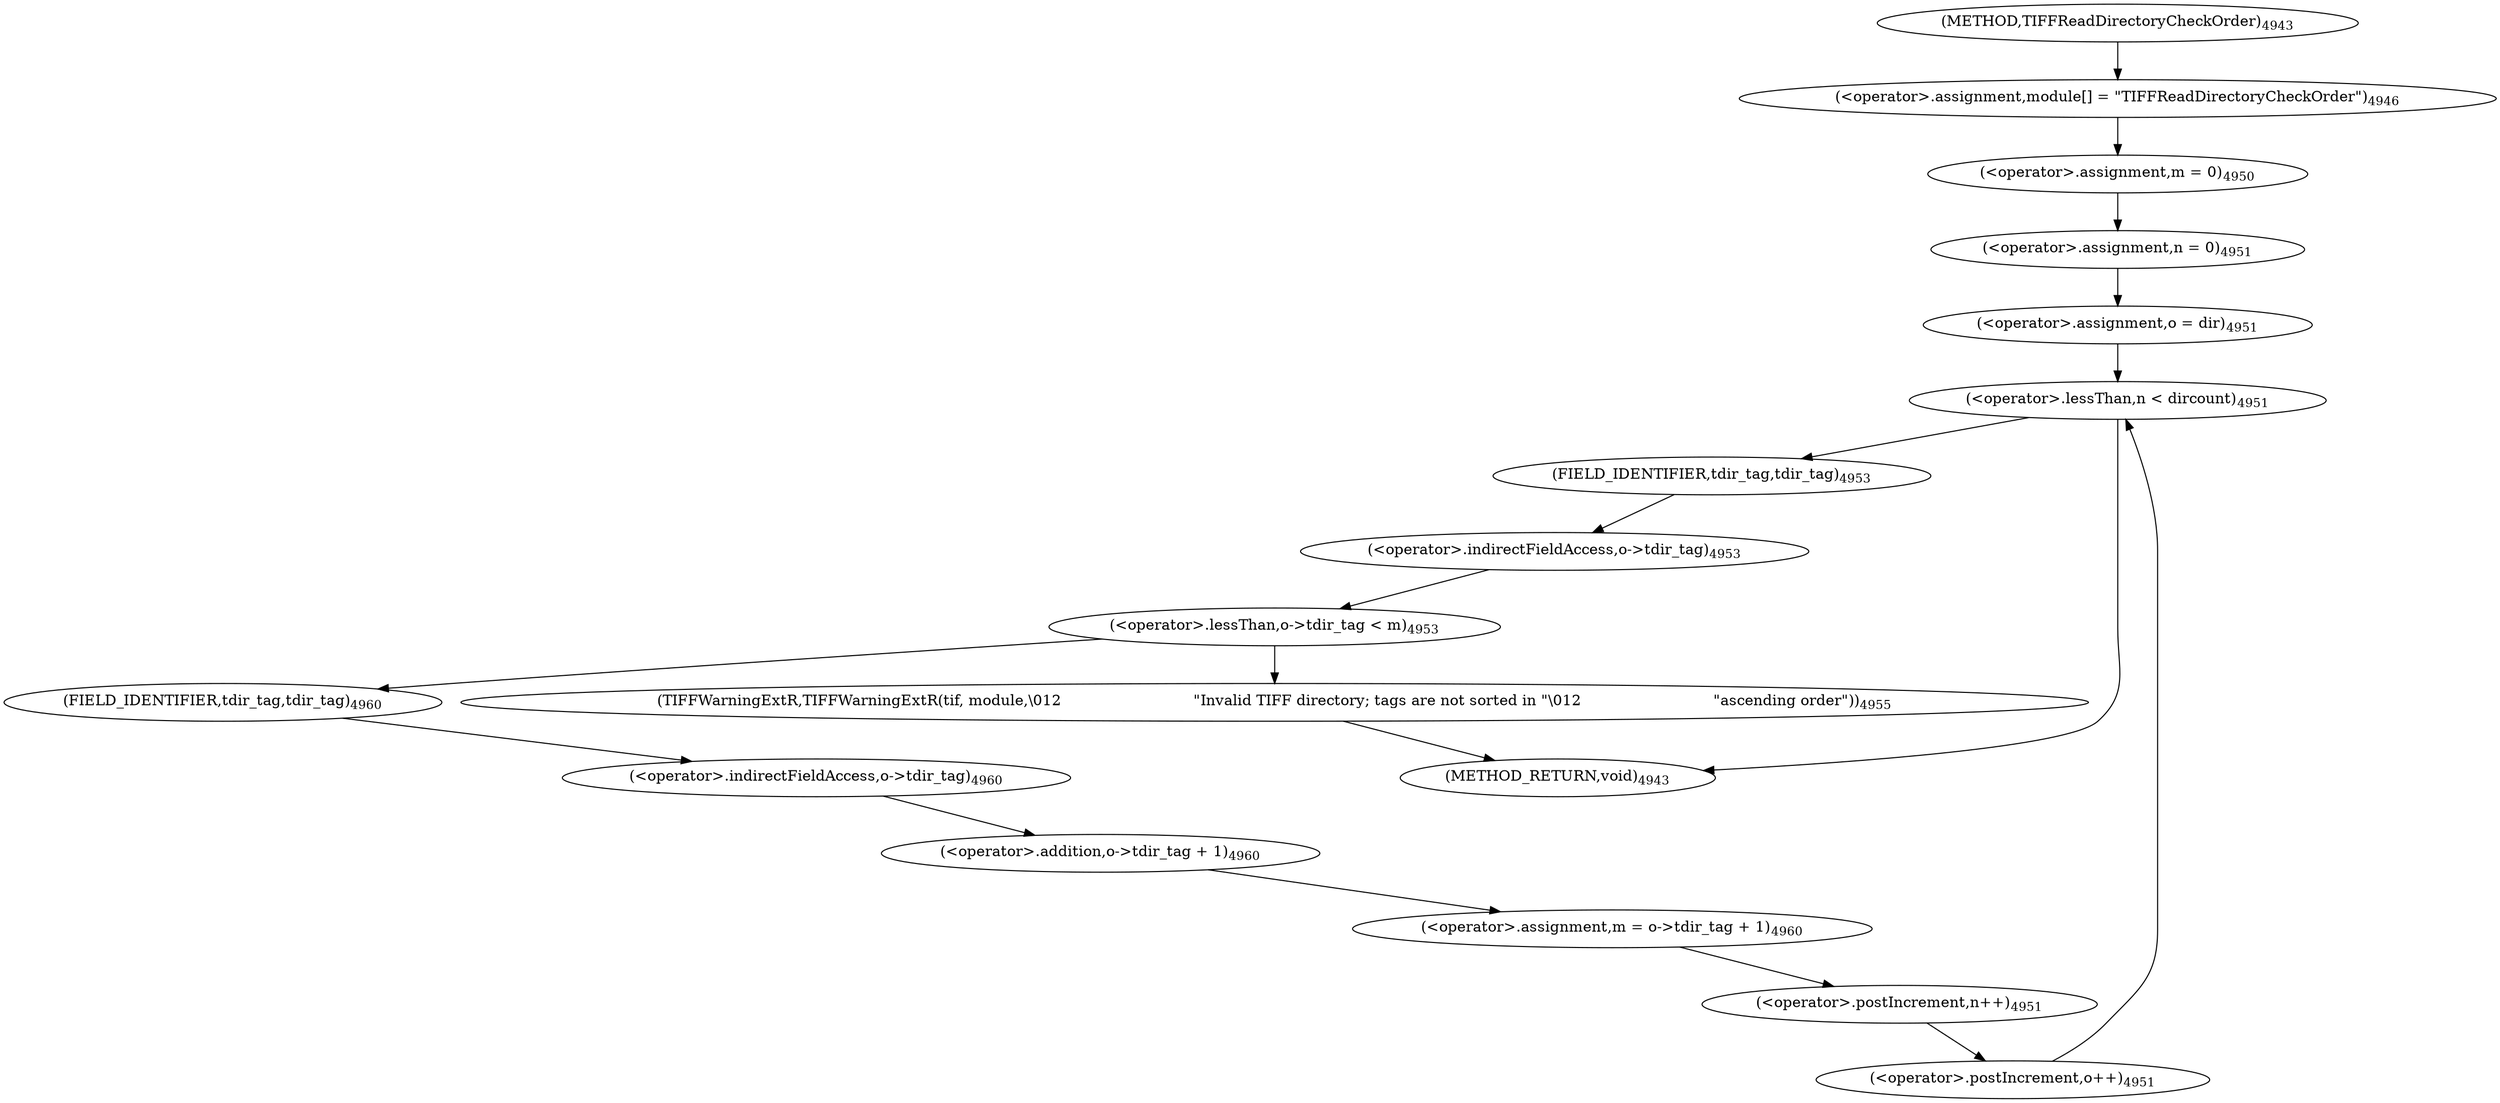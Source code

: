 digraph "TIFFReadDirectoryCheckOrder" {  
"90603" [label = <(&lt;operator&gt;.assignment,module[] = &quot;TIFFReadDirectoryCheckOrder&quot;)<SUB>4946</SUB>> ]
"90609" [label = <(&lt;operator&gt;.assignment,m = 0)<SUB>4950</SUB>> ]
"90621" [label = <(&lt;operator&gt;.lessThan,n &lt; dircount)<SUB>4951</SUB>> ]
"90625" [label = <(&lt;operator&gt;.postIncrement,n++)<SUB>4951</SUB>> ]
"90627" [label = <(&lt;operator&gt;.postIncrement,o++)<SUB>4951</SUB>> ]
"90642" [label = <(&lt;operator&gt;.assignment,m = o-&gt;tdir_tag + 1)<SUB>4960</SUB>> ]
"90615" [label = <(&lt;operator&gt;.assignment,n = 0)<SUB>4951</SUB>> ]
"90618" [label = <(&lt;operator&gt;.assignment,o = dir)<SUB>4951</SUB>> ]
"90631" [label = <(&lt;operator&gt;.lessThan,o-&gt;tdir_tag &lt; m)<SUB>4953</SUB>> ]
"90644" [label = <(&lt;operator&gt;.addition,o-&gt;tdir_tag + 1)<SUB>4960</SUB>> ]
"90632" [label = <(&lt;operator&gt;.indirectFieldAccess,o-&gt;tdir_tag)<SUB>4953</SUB>> ]
"90637" [label = <(TIFFWarningExtR,TIFFWarningExtR(tif, module,\012                            &quot;Invalid TIFF directory; tags are not sorted in &quot;\012                            &quot;ascending order&quot;))<SUB>4955</SUB>> ]
"90645" [label = <(&lt;operator&gt;.indirectFieldAccess,o-&gt;tdir_tag)<SUB>4960</SUB>> ]
"90634" [label = <(FIELD_IDENTIFIER,tdir_tag,tdir_tag)<SUB>4953</SUB>> ]
"90647" [label = <(FIELD_IDENTIFIER,tdir_tag,tdir_tag)<SUB>4960</SUB>> ]
"90597" [label = <(METHOD,TIFFReadDirectoryCheckOrder)<SUB>4943</SUB>> ]
"90649" [label = <(METHOD_RETURN,void)<SUB>4943</SUB>> ]
  "90603" -> "90609" 
  "90609" -> "90615" 
  "90621" -> "90649" 
  "90621" -> "90634" 
  "90625" -> "90627" 
  "90627" -> "90621" 
  "90642" -> "90625" 
  "90615" -> "90618" 
  "90618" -> "90621" 
  "90631" -> "90637" 
  "90631" -> "90647" 
  "90644" -> "90642" 
  "90632" -> "90631" 
  "90637" -> "90649" 
  "90645" -> "90644" 
  "90634" -> "90632" 
  "90647" -> "90645" 
  "90597" -> "90603" 
}

